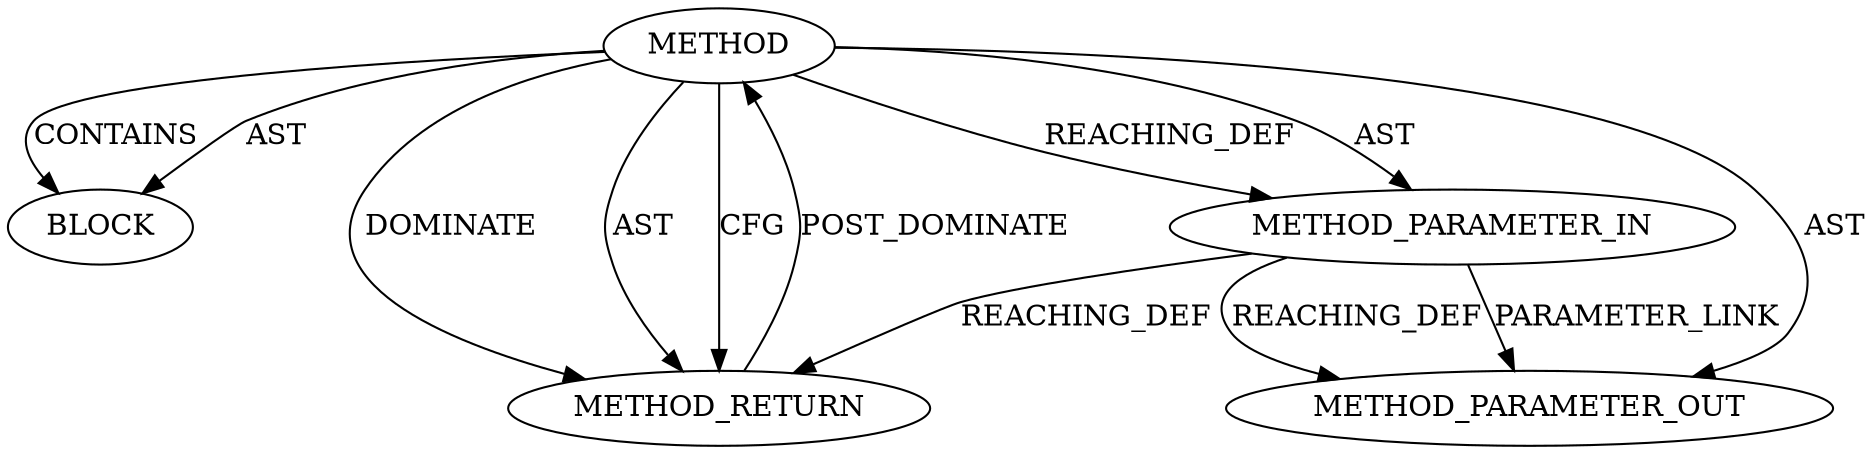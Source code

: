 digraph {
  19852 [label=BLOCK ORDER=1 ARGUMENT_INDEX=1 CODE="<empty>" TYPE_FULL_NAME="ANY"]
  19850 [label=METHOD AST_PARENT_TYPE="NAMESPACE_BLOCK" AST_PARENT_FULL_NAME="<global>" ORDER=0 CODE="<empty>" FULL_NAME="rcu_dereference" IS_EXTERNAL=true FILENAME="<empty>" SIGNATURE="" NAME="rcu_dereference"]
  19853 [label=METHOD_RETURN ORDER=2 CODE="RET" TYPE_FULL_NAME="ANY" EVALUATION_STRATEGY="BY_VALUE"]
  19851 [label=METHOD_PARAMETER_IN ORDER=1 CODE="p1" IS_VARIADIC=false TYPE_FULL_NAME="ANY" EVALUATION_STRATEGY="BY_VALUE" INDEX=1 NAME="p1"]
  21950 [label=METHOD_PARAMETER_OUT ORDER=1 CODE="p1" IS_VARIADIC=false TYPE_FULL_NAME="ANY" EVALUATION_STRATEGY="BY_VALUE" INDEX=1 NAME="p1"]
  19850 -> 19853 [label=DOMINATE ]
  19850 -> 19851 [label=REACHING_DEF VARIABLE=""]
  19851 -> 19853 [label=REACHING_DEF VARIABLE="p1"]
  19850 -> 19852 [label=CONTAINS ]
  19850 -> 19853 [label=AST ]
  19851 -> 21950 [label=REACHING_DEF VARIABLE="p1"]
  19850 -> 19853 [label=CFG ]
  19853 -> 19850 [label=POST_DOMINATE ]
  19850 -> 19851 [label=AST ]
  19850 -> 21950 [label=AST ]
  19850 -> 19852 [label=AST ]
  19851 -> 21950 [label=PARAMETER_LINK ]
}
